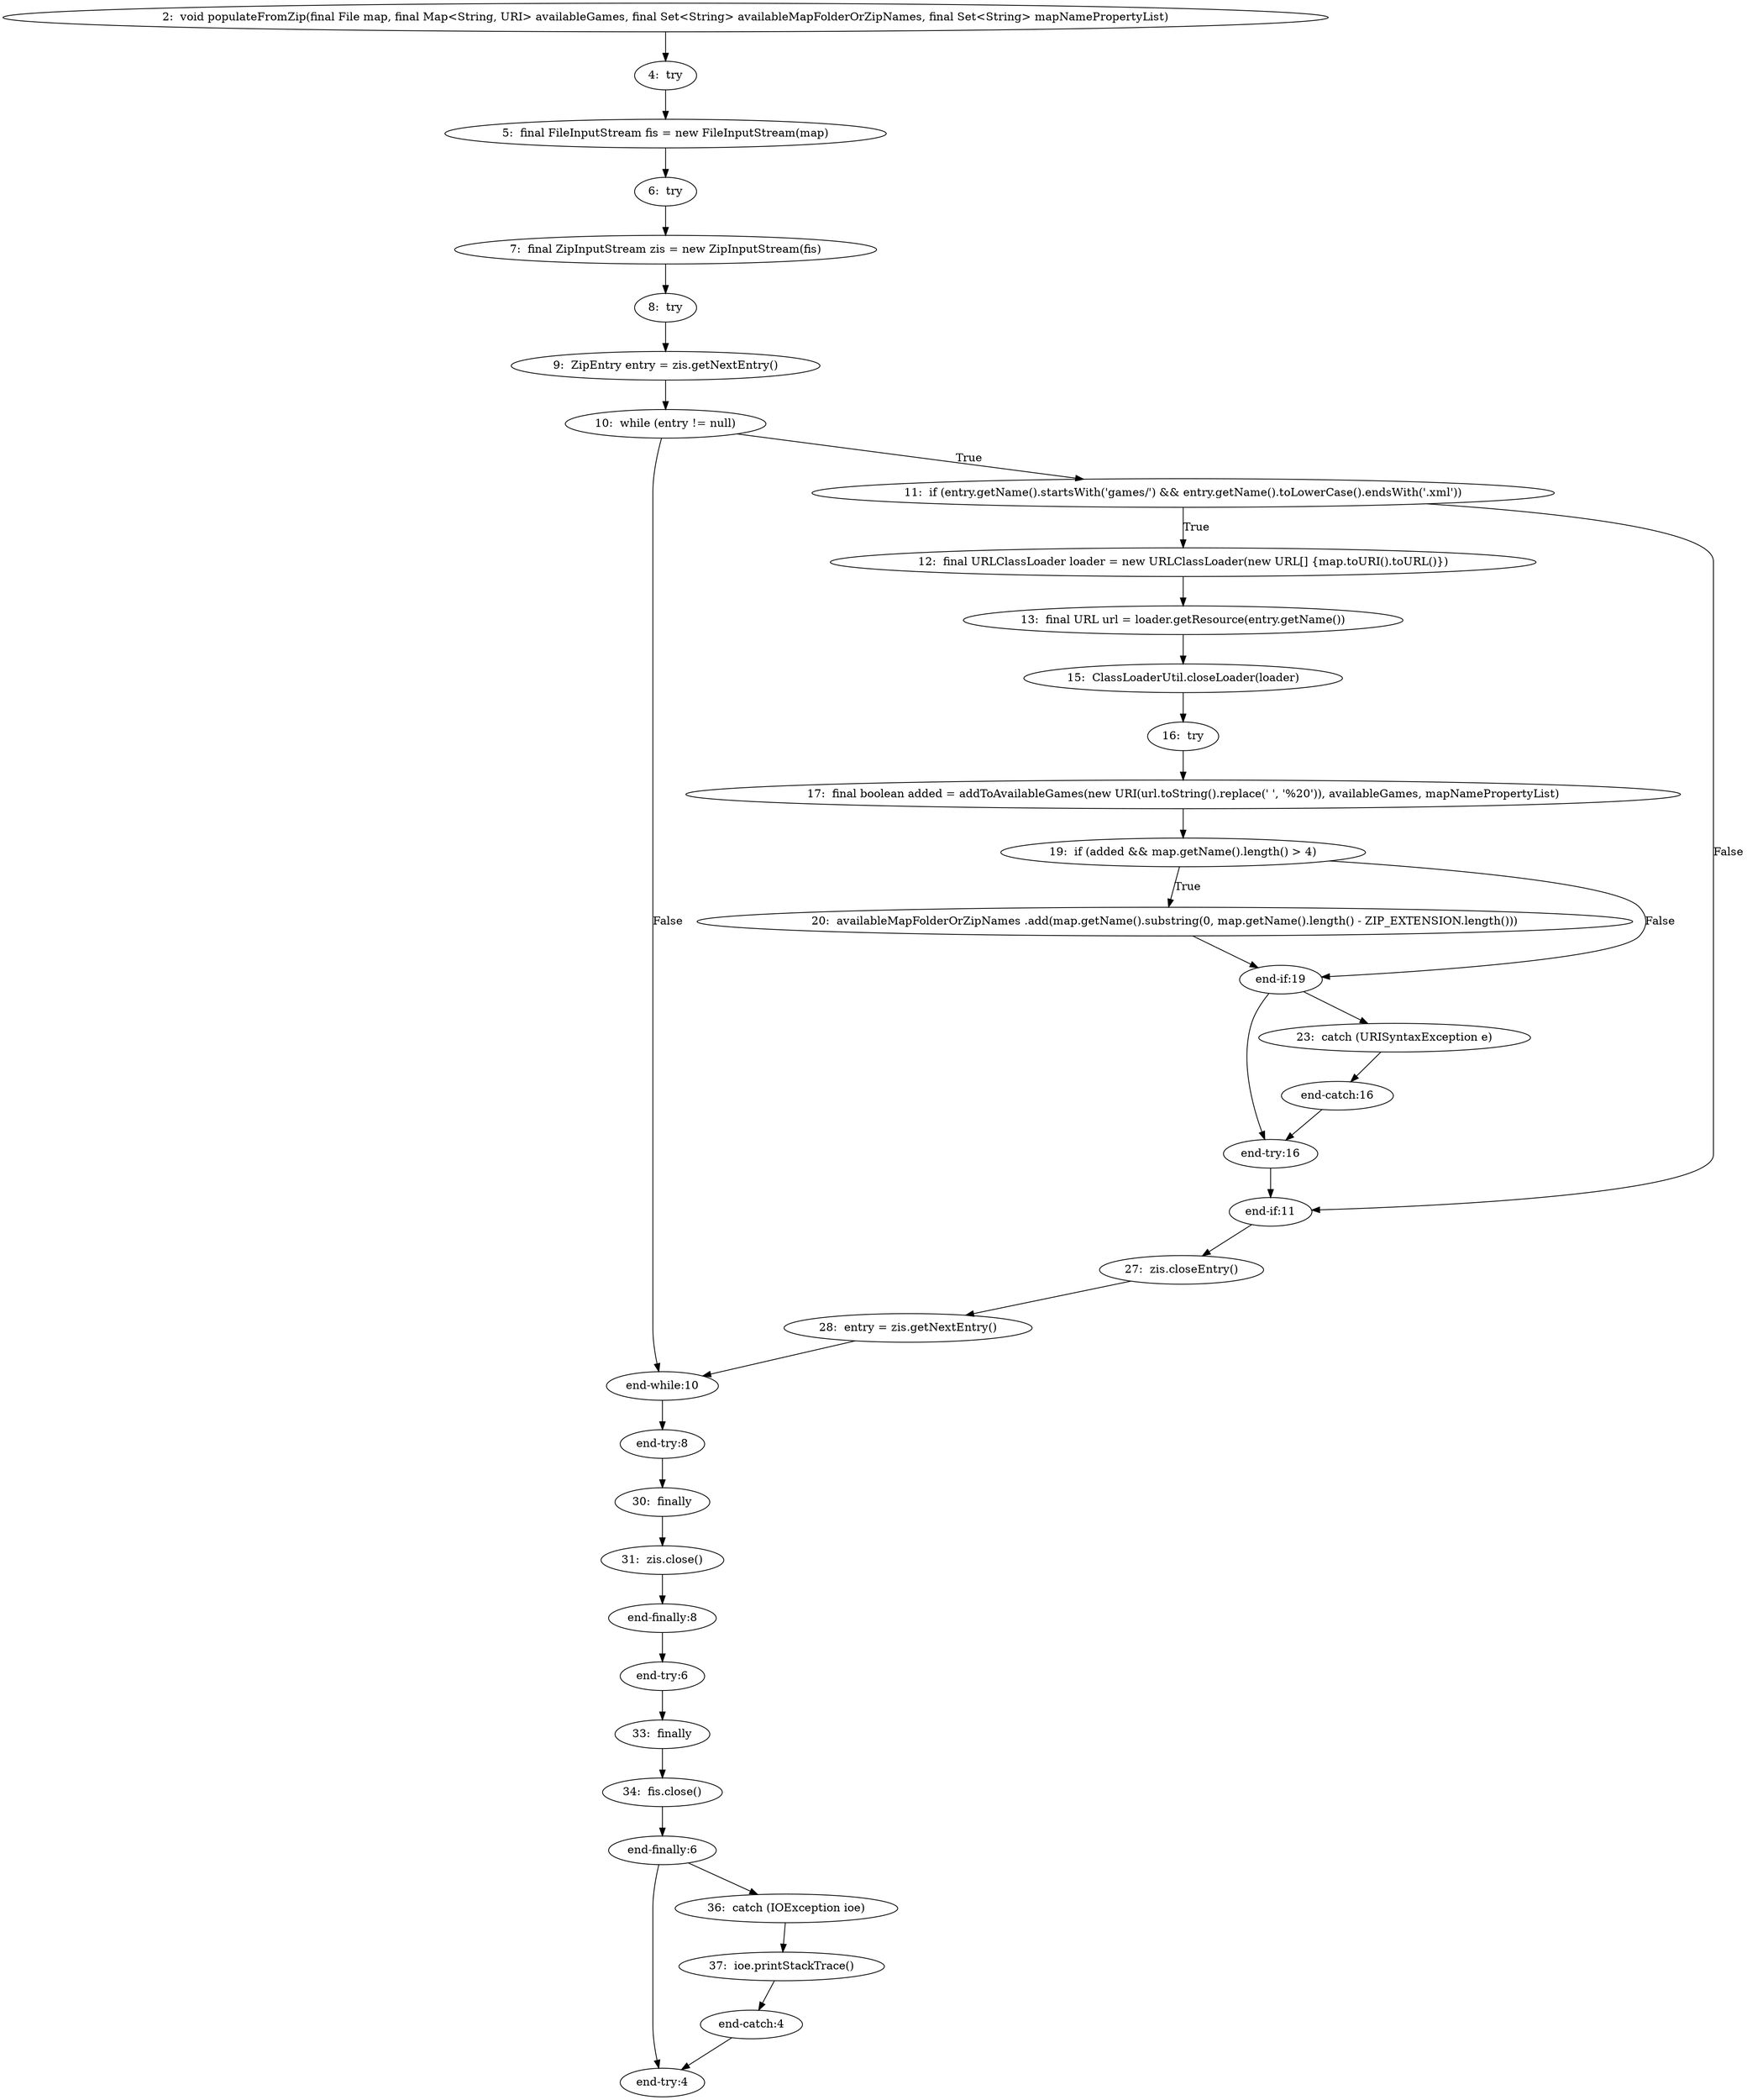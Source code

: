digraph CFG {
  // graph-vertices
  v1  [label="2:  void populateFromZip(final File map, final Map<String, URI> availableGames, final Set<String> availableMapFolderOrZipNames, final Set<String> mapNamePropertyList)"];
  v2  [label="4:  try"];
  v3  [label="5:  final FileInputStream fis = new FileInputStream(map)"];
  v4  [label="6:  try"];
  v5  [label="7:  final ZipInputStream zis = new ZipInputStream(fis)"];
  v6  [label="8:  try"];
  v7  [label="9:  ZipEntry entry = zis.getNextEntry()"];
  v8  [label="10:  while (entry != null)"];
  v9  [label="end-while:10"];
  v10  [label="11:  if (entry.getName().startsWith('games/') && entry.getName().toLowerCase().endsWith('.xml'))"];
  v11  [label="12:  final URLClassLoader loader = new URLClassLoader(new URL[] {map.toURI().toURL()})"];
  v12  [label="end-if:11"];
  v13  [label="27:  zis.closeEntry()"];
  v14  [label="28:  entry = zis.getNextEntry()"];
  v15  [label="13:  final URL url = loader.getResource(entry.getName())"];
  v16  [label="15:  ClassLoaderUtil.closeLoader(loader)"];
  v17  [label="16:  try"];
  v18  [label="17:  final boolean added = addToAvailableGames(new URI(url.toString().replace(' ', '%20')), availableGames, mapNamePropertyList)"];
  v19  [label="19:  if (added && map.getName().length() > 4)"];
  v20  [label="20:  availableMapFolderOrZipNames .add(map.getName().substring(0, map.getName().length() - ZIP_EXTENSION.length()))"];
  v21  [label="end-if:19"];
  v22  [label="end-try:16"];
  v23  [label="23:  catch (URISyntaxException e)"];
  v24  [label="end-catch:16"];
  v25  [label="end-try:8"];
  v26  [label="30:  finally"];
  v27  [label="31:  zis.close()"];
  v28  [label="end-finally:8"];
  v29  [label="end-try:6"];
  v30  [label="33:  finally"];
  v31  [label="34:  fis.close()"];
  v32  [label="end-finally:6"];
  v33  [label="end-try:4"];
  v34  [label="36:  catch (IOException ioe)"];
  v35  [label="37:  ioe.printStackTrace()"];
  v36  [label="end-catch:4"];
  // graph-edges
  v1 -> v2;
  v2 -> v3;
  v3 -> v4;
  v4 -> v5;
  v5 -> v6;
  v6 -> v7;
  v7 -> v8;
  v8 -> v9  [label="False"];
  v8 -> v10  [label="True"];
  v10 -> v11  [label="True"];
  v10 -> v12  [label="False"];
  v12 -> v13;
  v13 -> v14;
  v14 -> v9;
  v11 -> v15;
  v15 -> v16;
  v16 -> v17;
  v17 -> v18;
  v18 -> v19;
  v19 -> v20  [label="True"];
  v19 -> v21  [label="False"];
  v21 -> v22;
  v21 -> v23;
  v23 -> v24;
  v24 -> v22;
  v22 -> v12;
  v20 -> v21;
  v9 -> v25;
  v25 -> v26;
  v26 -> v27;
  v27 -> v28;
  v28 -> v29;
  v29 -> v30;
  v30 -> v31;
  v31 -> v32;
  v32 -> v33;
  v32 -> v34;
  v34 -> v35;
  v35 -> v36;
  v36 -> v33;
  // end-of-graph
}

